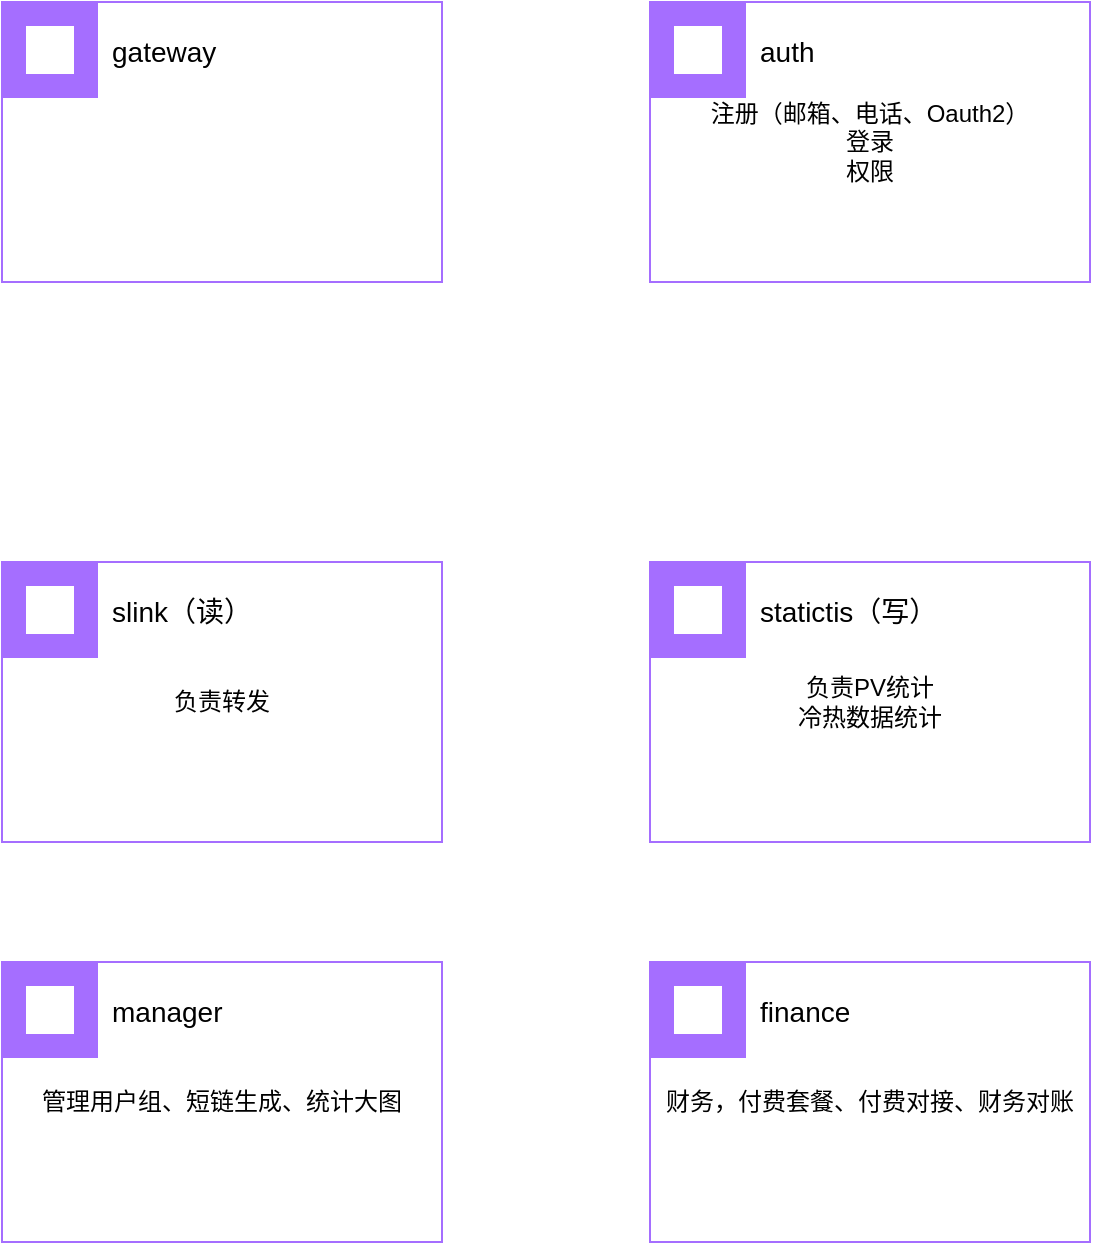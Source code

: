 <mxfile version="28.2.5">
  <diagram name="第 1 页" id="_pCwdOUl3tuuAQ-fd82c">
    <mxGraphModel dx="1554" dy="904" grid="1" gridSize="10" guides="1" tooltips="1" connect="1" arrows="1" fold="1" page="1" pageScale="1" pageWidth="827" pageHeight="1169" math="0" shadow="0">
      <root>
        <mxCell id="0" />
        <mxCell id="1" parent="0" />
        <mxCell id="fYu4OQVJViaWv0Z7EtlI-1" value="" style="container=1;collapsible=0;expand=0;recursiveResize=0;html=1;whiteSpace=wrap;strokeColor=#A56EFF;fillColor=none;" vertex="1" parent="1">
          <mxGeometry x="90" y="190" width="220" height="140" as="geometry" />
        </mxCell>
        <mxCell id="fYu4OQVJViaWv0Z7EtlI-2" value="gateway" style="shape=rect;fillColor=#A56EFF;aspect=fixed;resizable=0;labelPosition=right;verticalLabelPosition=middle;align=left;verticalAlign=middle;strokeColor=none;part=1;spacingLeft=5;fontSize=14;" vertex="1" parent="fYu4OQVJViaWv0Z7EtlI-1">
          <mxGeometry width="48" height="48" relative="1" as="geometry" />
        </mxCell>
        <mxCell id="fYu4OQVJViaWv0Z7EtlI-3" value="" style="fillColor=#ffffff;shape=mxgraph.ibm_cloud.microservices--1;strokeColor=none;dashed=0;outlineConnect=0;html=1;labelPosition=center;verticalLabelPosition=bottom;verticalAlign=top;part=1;movable=0;resizable=0;rotatable=0;" vertex="1" parent="fYu4OQVJViaWv0Z7EtlI-2">
          <mxGeometry width="24" height="24" relative="1" as="geometry">
            <mxPoint x="12" y="12" as="offset" />
          </mxGeometry>
        </mxCell>
        <mxCell id="fYu4OQVJViaWv0Z7EtlI-4" value="注册（邮箱、电话、Oauth2）&lt;div&gt;登录&lt;/div&gt;&lt;div&gt;权限&lt;/div&gt;" style="container=1;collapsible=0;expand=0;recursiveResize=0;html=1;whiteSpace=wrap;strokeColor=#A56EFF;fillColor=none;" vertex="1" parent="1">
          <mxGeometry x="414" y="190" width="220" height="140" as="geometry" />
        </mxCell>
        <mxCell id="fYu4OQVJViaWv0Z7EtlI-5" value="auth" style="shape=rect;fillColor=#A56EFF;aspect=fixed;resizable=0;labelPosition=right;verticalLabelPosition=middle;align=left;verticalAlign=middle;strokeColor=none;part=1;spacingLeft=5;fontSize=14;" vertex="1" parent="fYu4OQVJViaWv0Z7EtlI-4">
          <mxGeometry width="48" height="48" relative="1" as="geometry" />
        </mxCell>
        <mxCell id="fYu4OQVJViaWv0Z7EtlI-6" value="" style="fillColor=#ffffff;shape=mxgraph.ibm_cloud.microservices--1;strokeColor=none;dashed=0;outlineConnect=0;html=1;labelPosition=center;verticalLabelPosition=bottom;verticalAlign=top;part=1;movable=0;resizable=0;rotatable=0;" vertex="1" parent="fYu4OQVJViaWv0Z7EtlI-5">
          <mxGeometry width="24" height="24" relative="1" as="geometry">
            <mxPoint x="12" y="12" as="offset" />
          </mxGeometry>
        </mxCell>
        <mxCell id="fYu4OQVJViaWv0Z7EtlI-7" value="负责转发" style="container=1;collapsible=0;expand=0;recursiveResize=0;html=1;whiteSpace=wrap;strokeColor=#A56EFF;fillColor=none;" vertex="1" parent="1">
          <mxGeometry x="90" y="470" width="220" height="140" as="geometry" />
        </mxCell>
        <mxCell id="fYu4OQVJViaWv0Z7EtlI-8" value="slink（读）" style="shape=rect;fillColor=#A56EFF;aspect=fixed;resizable=0;labelPosition=right;verticalLabelPosition=middle;align=left;verticalAlign=middle;strokeColor=none;part=1;spacingLeft=5;fontSize=14;" vertex="1" parent="fYu4OQVJViaWv0Z7EtlI-7">
          <mxGeometry width="48" height="48" relative="1" as="geometry" />
        </mxCell>
        <mxCell id="fYu4OQVJViaWv0Z7EtlI-9" value="" style="fillColor=#ffffff;shape=mxgraph.ibm_cloud.microservices--1;strokeColor=none;dashed=0;outlineConnect=0;html=1;labelPosition=center;verticalLabelPosition=bottom;verticalAlign=top;part=1;movable=0;resizable=0;rotatable=0;" vertex="1" parent="fYu4OQVJViaWv0Z7EtlI-8">
          <mxGeometry width="24" height="24" relative="1" as="geometry">
            <mxPoint x="12" y="12" as="offset" />
          </mxGeometry>
        </mxCell>
        <mxCell id="fYu4OQVJViaWv0Z7EtlI-10" value="负责PV统计&lt;div&gt;冷热数据统计&lt;/div&gt;" style="container=1;collapsible=0;expand=0;recursiveResize=0;html=1;whiteSpace=wrap;strokeColor=#A56EFF;fillColor=none;" vertex="1" parent="1">
          <mxGeometry x="414" y="470" width="220" height="140" as="geometry" />
        </mxCell>
        <mxCell id="fYu4OQVJViaWv0Z7EtlI-11" value="statictis（写）" style="shape=rect;fillColor=#A56EFF;aspect=fixed;resizable=0;labelPosition=right;verticalLabelPosition=middle;align=left;verticalAlign=middle;strokeColor=none;part=1;spacingLeft=5;fontSize=14;" vertex="1" parent="fYu4OQVJViaWv0Z7EtlI-10">
          <mxGeometry width="48" height="48" relative="1" as="geometry" />
        </mxCell>
        <mxCell id="fYu4OQVJViaWv0Z7EtlI-12" value="" style="fillColor=#ffffff;shape=mxgraph.ibm_cloud.microservices--1;strokeColor=none;dashed=0;outlineConnect=0;html=1;labelPosition=center;verticalLabelPosition=bottom;verticalAlign=top;part=1;movable=0;resizable=0;rotatable=0;" vertex="1" parent="fYu4OQVJViaWv0Z7EtlI-11">
          <mxGeometry width="24" height="24" relative="1" as="geometry">
            <mxPoint x="12" y="12" as="offset" />
          </mxGeometry>
        </mxCell>
        <mxCell id="fYu4OQVJViaWv0Z7EtlI-13" value="管理用户组、短链生成、统计大图" style="container=1;collapsible=0;expand=0;recursiveResize=0;html=1;whiteSpace=wrap;strokeColor=#A56EFF;fillColor=none;" vertex="1" parent="1">
          <mxGeometry x="90" y="670" width="220" height="140" as="geometry" />
        </mxCell>
        <mxCell id="fYu4OQVJViaWv0Z7EtlI-14" value="manager" style="shape=rect;fillColor=#A56EFF;aspect=fixed;resizable=0;labelPosition=right;verticalLabelPosition=middle;align=left;verticalAlign=middle;strokeColor=none;part=1;spacingLeft=5;fontSize=14;" vertex="1" parent="fYu4OQVJViaWv0Z7EtlI-13">
          <mxGeometry width="48" height="48" relative="1" as="geometry" />
        </mxCell>
        <mxCell id="fYu4OQVJViaWv0Z7EtlI-15" value="" style="fillColor=#ffffff;shape=mxgraph.ibm_cloud.microservices--1;strokeColor=none;dashed=0;outlineConnect=0;html=1;labelPosition=center;verticalLabelPosition=bottom;verticalAlign=top;part=1;movable=0;resizable=0;rotatable=0;" vertex="1" parent="fYu4OQVJViaWv0Z7EtlI-14">
          <mxGeometry width="24" height="24" relative="1" as="geometry">
            <mxPoint x="12" y="12" as="offset" />
          </mxGeometry>
        </mxCell>
        <mxCell id="fYu4OQVJViaWv0Z7EtlI-16" value="财务，付费套餐、付费对接、财务对账" style="container=1;collapsible=0;expand=0;recursiveResize=0;html=1;whiteSpace=wrap;strokeColor=#A56EFF;fillColor=none;" vertex="1" parent="1">
          <mxGeometry x="414" y="670" width="220" height="140" as="geometry" />
        </mxCell>
        <mxCell id="fYu4OQVJViaWv0Z7EtlI-17" value="finance" style="shape=rect;fillColor=#A56EFF;aspect=fixed;resizable=0;labelPosition=right;verticalLabelPosition=middle;align=left;verticalAlign=middle;strokeColor=none;part=1;spacingLeft=5;fontSize=14;" vertex="1" parent="fYu4OQVJViaWv0Z7EtlI-16">
          <mxGeometry width="48" height="48" relative="1" as="geometry" />
        </mxCell>
        <mxCell id="fYu4OQVJViaWv0Z7EtlI-18" value="" style="fillColor=#ffffff;shape=mxgraph.ibm_cloud.microservices--1;strokeColor=none;dashed=0;outlineConnect=0;html=1;labelPosition=center;verticalLabelPosition=bottom;verticalAlign=top;part=1;movable=0;resizable=0;rotatable=0;" vertex="1" parent="fYu4OQVJViaWv0Z7EtlI-17">
          <mxGeometry width="24" height="24" relative="1" as="geometry">
            <mxPoint x="12" y="12" as="offset" />
          </mxGeometry>
        </mxCell>
      </root>
    </mxGraphModel>
  </diagram>
</mxfile>

